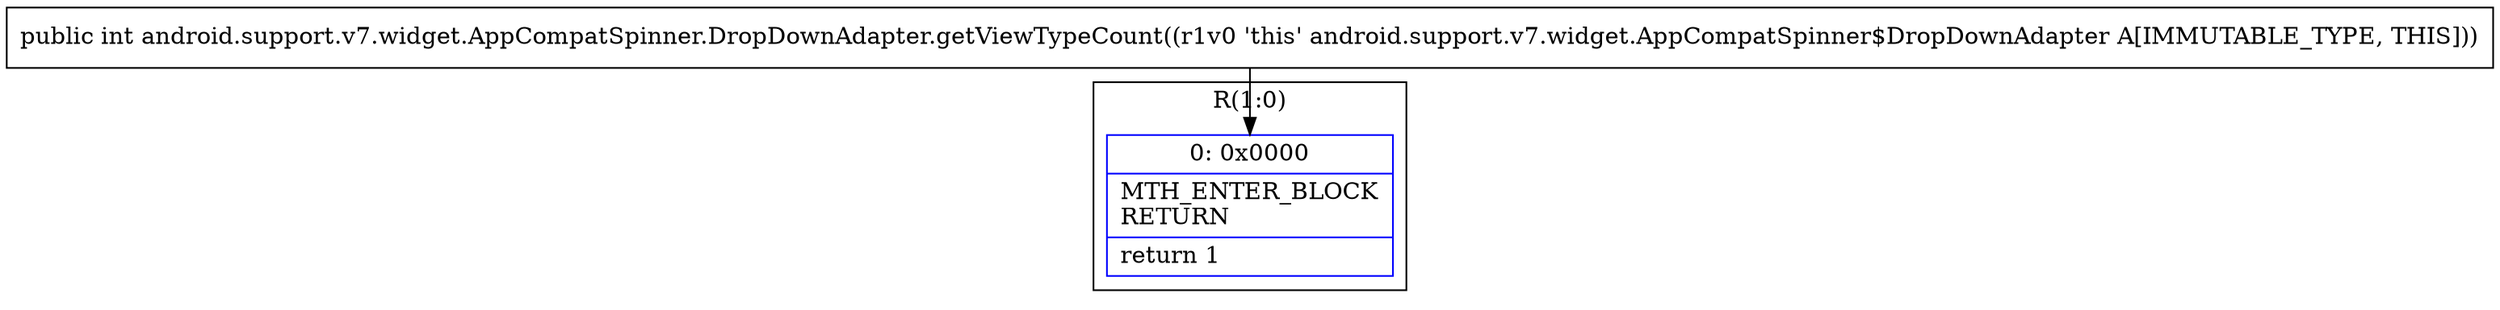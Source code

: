 digraph "CFG forandroid.support.v7.widget.AppCompatSpinner.DropDownAdapter.getViewTypeCount()I" {
subgraph cluster_Region_1151320908 {
label = "R(1:0)";
node [shape=record,color=blue];
Node_0 [shape=record,label="{0\:\ 0x0000|MTH_ENTER_BLOCK\lRETURN\l|return 1\l}"];
}
MethodNode[shape=record,label="{public int android.support.v7.widget.AppCompatSpinner.DropDownAdapter.getViewTypeCount((r1v0 'this' android.support.v7.widget.AppCompatSpinner$DropDownAdapter A[IMMUTABLE_TYPE, THIS])) }"];
MethodNode -> Node_0;
}

